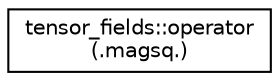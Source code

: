 digraph "Graphical Class Hierarchy"
{
 // LATEX_PDF_SIZE
  edge [fontname="Helvetica",fontsize="10",labelfontname="Helvetica",labelfontsize="10"];
  node [fontname="Helvetica",fontsize="10",shape=record];
  rankdir="LR";
  Node0 [label="tensor_fields::operator\l(.magsq.)",height=0.2,width=0.4,color="black", fillcolor="white", style="filled",URL="$interfacetensor__fields_1_1operator_07_8magsq_8_08.html",tooltip=" "];
}
